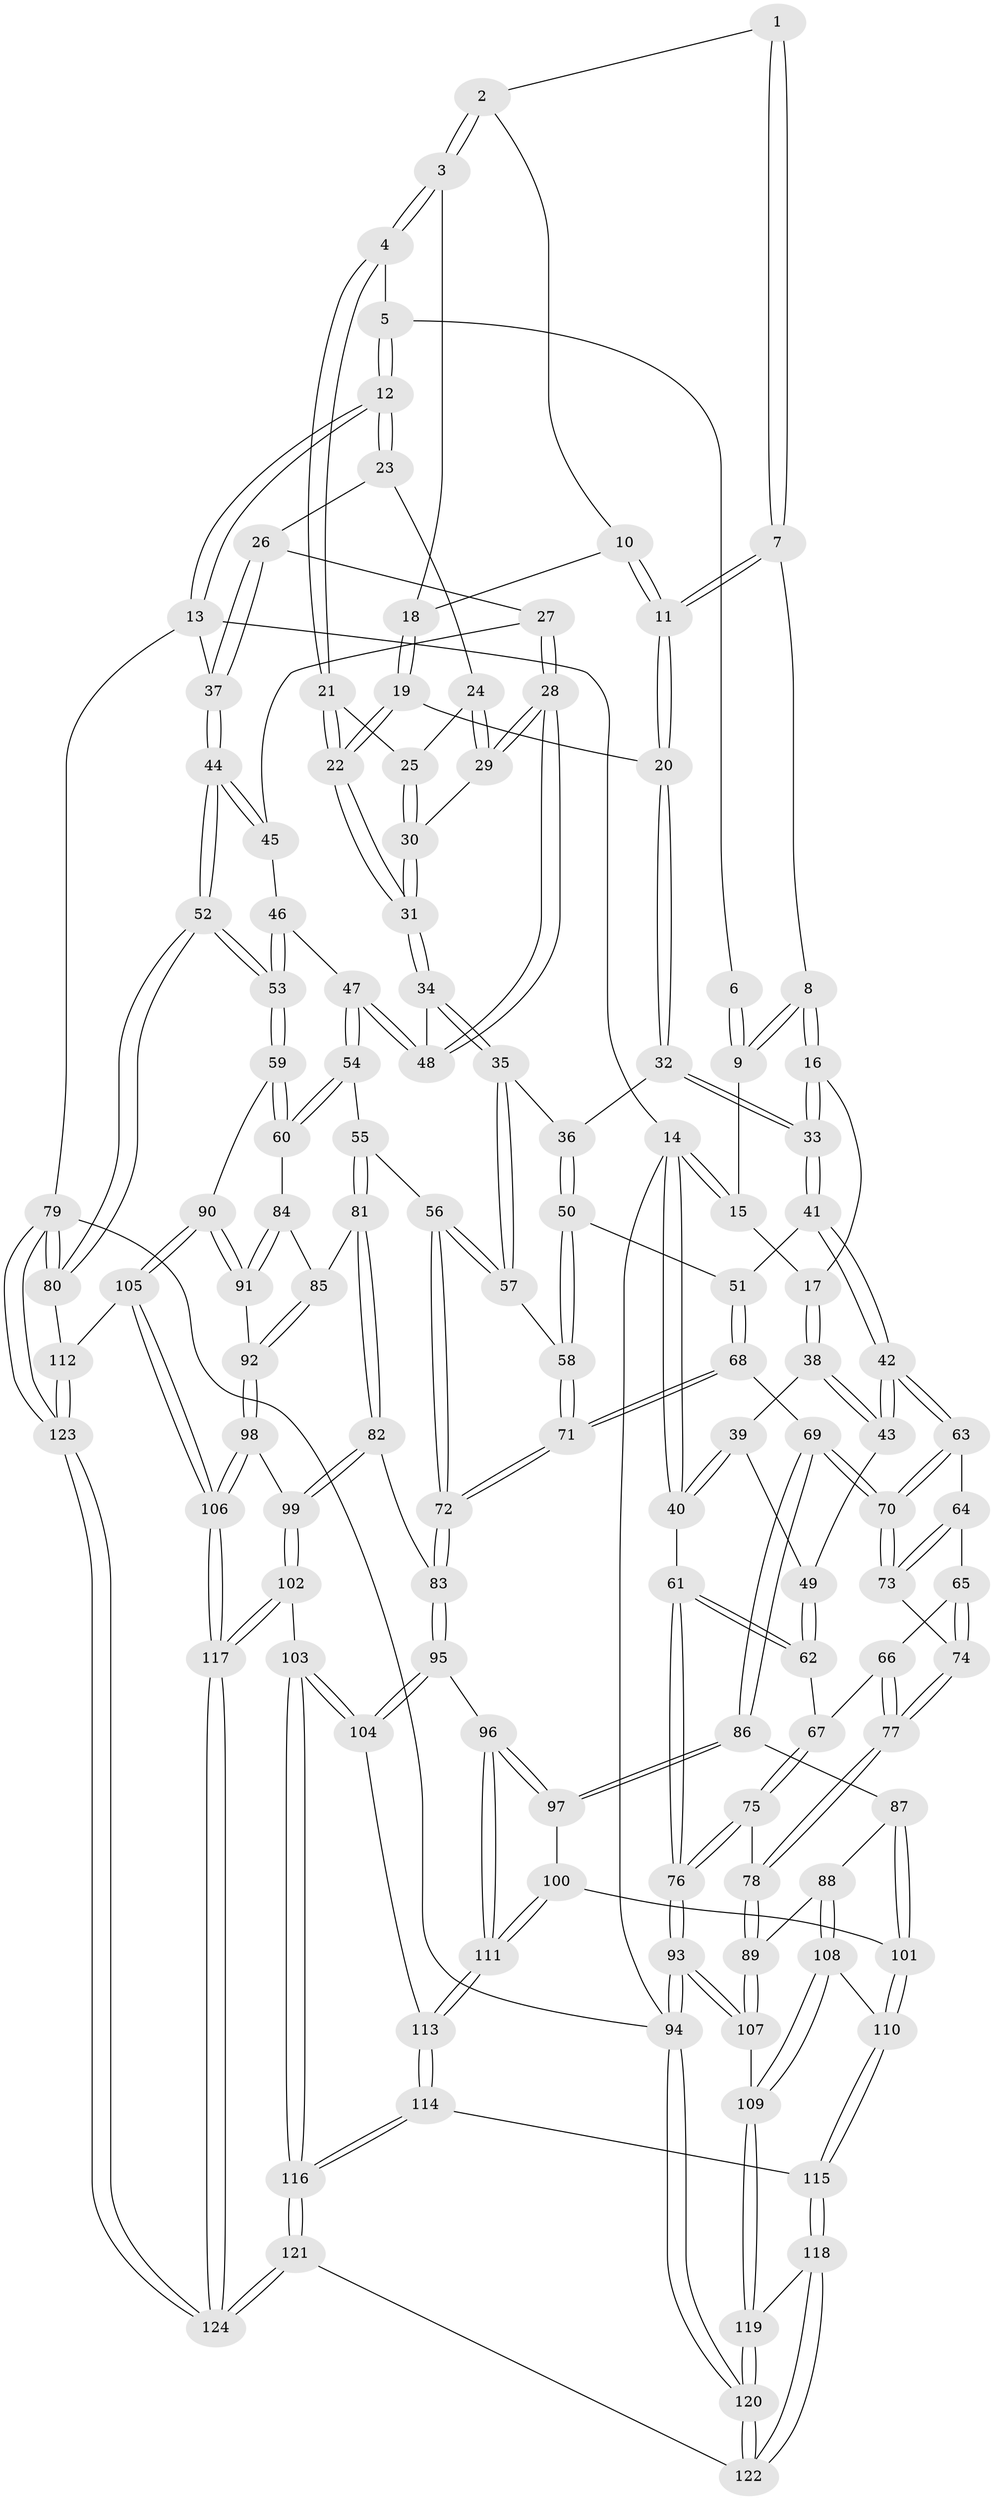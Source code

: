 // Generated by graph-tools (version 1.1) at 2025/51/03/09/25 03:51:01]
// undirected, 124 vertices, 307 edges
graph export_dot {
graph [start="1"]
  node [color=gray90,style=filled];
  1 [pos="+0.5582375049395419+0"];
  2 [pos="+0.6124791914365093+0.029328857474894776"];
  3 [pos="+0.7192222216575668+0.09428975891426089"];
  4 [pos="+0.7263189764373625+0.09581434296107988"];
  5 [pos="+0.9268613146344362+0"];
  6 [pos="+0.5552928643435835+0"];
  7 [pos="+0.47579577839600967+0.13381273233676275"];
  8 [pos="+0.4457699090950116+0.13243022876124338"];
  9 [pos="+0.18523264419756252+0"];
  10 [pos="+0.5671024360344286+0.10625452051638963"];
  11 [pos="+0.4914911415239954+0.14283140153657453"];
  12 [pos="+1+0"];
  13 [pos="+1+0"];
  14 [pos="+0+0"];
  15 [pos="+0.10320118847797217+0"];
  16 [pos="+0.3612119986806444+0.19579687480444244"];
  17 [pos="+0.19977292677239766+0.16727437909252493"];
  18 [pos="+0.6293232710485414+0.1132569911658177"];
  19 [pos="+0.6065754291009096+0.187629484487018"];
  20 [pos="+0.5120913429377447+0.17238796099278322"];
  21 [pos="+0.7334706513140657+0.12171909133709788"];
  22 [pos="+0.658008896473942+0.20937843836991338"];
  23 [pos="+0.8467720655292338+0.16005536066640447"];
  24 [pos="+0.8005257172202801+0.1540515990068529"];
  25 [pos="+0.7564881551724151+0.14075428222298458"];
  26 [pos="+0.8799183129029372+0.22018292872488499"];
  27 [pos="+0.864844893749726+0.266905539696732"];
  28 [pos="+0.8155083132431133+0.298353522543426"];
  29 [pos="+0.8129553050222743+0.2941597266958436"];
  30 [pos="+0.7590873878281081+0.23197786175814952"];
  31 [pos="+0.6608626205859931+0.2951527150953919"];
  32 [pos="+0.529911209352815+0.2968538392603374"];
  33 [pos="+0.38815978781033517+0.3439390980966848"];
  34 [pos="+0.658239212066077+0.30675825438731624"];
  35 [pos="+0.6334951724871096+0.32706296651880135"];
  36 [pos="+0.5545856421892675+0.3139643909321316"];
  37 [pos="+1+0.16256394706439392"];
  38 [pos="+0.19223829912943136+0.18186487730783227"];
  39 [pos="+0.12542690107688848+0.25062506898143816"];
  40 [pos="+0+0.10551662371389148"];
  41 [pos="+0.37476661480018536+0.3698944046410868"];
  42 [pos="+0.3377886922167126+0.3925712703923527"];
  43 [pos="+0.294354629746501+0.356461942159119"];
  44 [pos="+1+0.3896540252351274"];
  45 [pos="+0.8999900333553179+0.2891803353975925"];
  46 [pos="+0.8884118139349281+0.3768855995419315"];
  47 [pos="+0.798521474283389+0.346017152639678"];
  48 [pos="+0.7967363230642306+0.340799391573831"];
  49 [pos="+0.11256878467092556+0.3364557929766831"];
  50 [pos="+0.5161314312410563+0.43148060234428653"];
  51 [pos="+0.45222622649993405+0.4265502708643715"];
  52 [pos="+1+0.5077453246446809"];
  53 [pos="+1+0.5195280593781857"];
  54 [pos="+0.7721463987955591+0.46555686437634236"];
  55 [pos="+0.7717073475447124+0.4656378233330315"];
  56 [pos="+0.6533387826093154+0.4267782300317329"];
  57 [pos="+0.6449454107792164+0.4120453263966089"];
  58 [pos="+0.529440098170986+0.44613911632466147"];
  59 [pos="+1+0.5268508515477605"];
  60 [pos="+0.8248261324730295+0.5024196896884592"];
  61 [pos="+0+0.39397218430875824"];
  62 [pos="+0.10255478904505076+0.3616473471213376"];
  63 [pos="+0.33608852009041923+0.39583714655010227"];
  64 [pos="+0.32434203803790157+0.40399803273007595"];
  65 [pos="+0.25546043137336816+0.43668394797347587"];
  66 [pos="+0.23291746149097733+0.4442679638689748"];
  67 [pos="+0.12014334257494941+0.40727837822000895"];
  68 [pos="+0.4521119948153525+0.56952184818784"];
  69 [pos="+0.4064828036188895+0.579930297266806"];
  70 [pos="+0.38983535390119095+0.5638044646625602"];
  71 [pos="+0.5529579168555504+0.5812016179002172"];
  72 [pos="+0.58443537847974+0.5997254732195265"];
  73 [pos="+0.2876144645859049+0.5514961504296478"];
  74 [pos="+0.28528150731310414+0.5520978155284988"];
  75 [pos="+0.08302967552163715+0.5436463402031634"];
  76 [pos="+0+0.5820507031590838"];
  77 [pos="+0.20815845189694807+0.5870871647194514"];
  78 [pos="+0.1777980782777245+0.6234305852321607"];
  79 [pos="+1+1"];
  80 [pos="+1+0.8381271841449384"];
  81 [pos="+0.6604039810004013+0.5960853813262191"];
  82 [pos="+0.6174390735580847+0.6161194242373593"];
  83 [pos="+0.5900588473421335+0.6071522736879965"];
  84 [pos="+0.7928247214700878+0.5844574888759831"];
  85 [pos="+0.7576666599708729+0.6019782195656285"];
  86 [pos="+0.38142485618271643+0.6371823468700915"];
  87 [pos="+0.2648899778662972+0.6591776412550262"];
  88 [pos="+0.20928558730460828+0.6585117958275892"];
  89 [pos="+0.17946368244008784+0.6315395431572294"];
  90 [pos="+0.9590829184984985+0.6511475515306702"];
  91 [pos="+0.8386082655530722+0.6499143729759029"];
  92 [pos="+0.7808897041468618+0.6900387296005459"];
  93 [pos="+0+0.8043534956628672"];
  94 [pos="+0+1"];
  95 [pos="+0.510331228083866+0.7416677379897885"];
  96 [pos="+0.46408691539905067+0.7351964305008165"];
  97 [pos="+0.3987672780570872+0.7013794753322422"];
  98 [pos="+0.7284532299782412+0.7660514585397038"];
  99 [pos="+0.724489850940295+0.765939223705196"];
  100 [pos="+0.36053582806928924+0.744497986593391"];
  101 [pos="+0.35025287293131235+0.7506661483290492"];
  102 [pos="+0.6201547236768682+0.8671579297013533"];
  103 [pos="+0.5688457165707876+0.8733040119638704"];
  104 [pos="+0.5185632129068101+0.7651032195448845"];
  105 [pos="+0.8697960595875288+0.8394864734011073"];
  106 [pos="+0.8685944975544305+0.839960693376728"];
  107 [pos="+0.015654900673570164+0.7898576406251567"];
  108 [pos="+0.2382035413471103+0.7706331025998476"];
  109 [pos="+0.1192896117867071+0.8484487023872053"];
  110 [pos="+0.29428267515472717+0.8100948417641431"];
  111 [pos="+0.4114852607371802+0.8063195973964378"];
  112 [pos="+0.9076432755928359+0.8511729708265653"];
  113 [pos="+0.4086534422709386+0.8329286737362266"];
  114 [pos="+0.39467544741769295+0.8815218923347443"];
  115 [pos="+0.29973093350005+0.8269530840471274"];
  116 [pos="+0.4640701139540008+0.9803352820580865"];
  117 [pos="+0.7919532445759159+1"];
  118 [pos="+0.24493567178643616+0.9102784059613923"];
  119 [pos="+0.14906604917335137+0.9065584265384858"];
  120 [pos="+0+1"];
  121 [pos="+0.41287403992819666+1"];
  122 [pos="+0.4023628138992047+1"];
  123 [pos="+1+1"];
  124 [pos="+0.8124930434281342+1"];
  1 -- 2;
  1 -- 7;
  1 -- 7;
  2 -- 3;
  2 -- 3;
  2 -- 10;
  3 -- 4;
  3 -- 4;
  3 -- 18;
  4 -- 5;
  4 -- 21;
  4 -- 21;
  5 -- 6;
  5 -- 12;
  5 -- 12;
  6 -- 9;
  6 -- 9;
  7 -- 8;
  7 -- 11;
  7 -- 11;
  8 -- 9;
  8 -- 9;
  8 -- 16;
  8 -- 16;
  9 -- 15;
  10 -- 11;
  10 -- 11;
  10 -- 18;
  11 -- 20;
  11 -- 20;
  12 -- 13;
  12 -- 13;
  12 -- 23;
  12 -- 23;
  13 -- 14;
  13 -- 37;
  13 -- 79;
  14 -- 15;
  14 -- 15;
  14 -- 40;
  14 -- 40;
  14 -- 94;
  15 -- 17;
  16 -- 17;
  16 -- 33;
  16 -- 33;
  17 -- 38;
  17 -- 38;
  18 -- 19;
  18 -- 19;
  19 -- 20;
  19 -- 22;
  19 -- 22;
  20 -- 32;
  20 -- 32;
  21 -- 22;
  21 -- 22;
  21 -- 25;
  22 -- 31;
  22 -- 31;
  23 -- 24;
  23 -- 26;
  24 -- 25;
  24 -- 29;
  24 -- 29;
  25 -- 30;
  25 -- 30;
  26 -- 27;
  26 -- 37;
  26 -- 37;
  27 -- 28;
  27 -- 28;
  27 -- 45;
  28 -- 29;
  28 -- 29;
  28 -- 48;
  28 -- 48;
  29 -- 30;
  30 -- 31;
  30 -- 31;
  31 -- 34;
  31 -- 34;
  32 -- 33;
  32 -- 33;
  32 -- 36;
  33 -- 41;
  33 -- 41;
  34 -- 35;
  34 -- 35;
  34 -- 48;
  35 -- 36;
  35 -- 57;
  35 -- 57;
  36 -- 50;
  36 -- 50;
  37 -- 44;
  37 -- 44;
  38 -- 39;
  38 -- 43;
  38 -- 43;
  39 -- 40;
  39 -- 40;
  39 -- 49;
  40 -- 61;
  41 -- 42;
  41 -- 42;
  41 -- 51;
  42 -- 43;
  42 -- 43;
  42 -- 63;
  42 -- 63;
  43 -- 49;
  44 -- 45;
  44 -- 45;
  44 -- 52;
  44 -- 52;
  45 -- 46;
  46 -- 47;
  46 -- 53;
  46 -- 53;
  47 -- 48;
  47 -- 48;
  47 -- 54;
  47 -- 54;
  49 -- 62;
  49 -- 62;
  50 -- 51;
  50 -- 58;
  50 -- 58;
  51 -- 68;
  51 -- 68;
  52 -- 53;
  52 -- 53;
  52 -- 80;
  52 -- 80;
  53 -- 59;
  53 -- 59;
  54 -- 55;
  54 -- 60;
  54 -- 60;
  55 -- 56;
  55 -- 81;
  55 -- 81;
  56 -- 57;
  56 -- 57;
  56 -- 72;
  56 -- 72;
  57 -- 58;
  58 -- 71;
  58 -- 71;
  59 -- 60;
  59 -- 60;
  59 -- 90;
  60 -- 84;
  61 -- 62;
  61 -- 62;
  61 -- 76;
  61 -- 76;
  62 -- 67;
  63 -- 64;
  63 -- 70;
  63 -- 70;
  64 -- 65;
  64 -- 73;
  64 -- 73;
  65 -- 66;
  65 -- 74;
  65 -- 74;
  66 -- 67;
  66 -- 77;
  66 -- 77;
  67 -- 75;
  67 -- 75;
  68 -- 69;
  68 -- 71;
  68 -- 71;
  69 -- 70;
  69 -- 70;
  69 -- 86;
  69 -- 86;
  70 -- 73;
  70 -- 73;
  71 -- 72;
  71 -- 72;
  72 -- 83;
  72 -- 83;
  73 -- 74;
  74 -- 77;
  74 -- 77;
  75 -- 76;
  75 -- 76;
  75 -- 78;
  76 -- 93;
  76 -- 93;
  77 -- 78;
  77 -- 78;
  78 -- 89;
  78 -- 89;
  79 -- 80;
  79 -- 80;
  79 -- 123;
  79 -- 123;
  79 -- 94;
  80 -- 112;
  81 -- 82;
  81 -- 82;
  81 -- 85;
  82 -- 83;
  82 -- 99;
  82 -- 99;
  83 -- 95;
  83 -- 95;
  84 -- 85;
  84 -- 91;
  84 -- 91;
  85 -- 92;
  85 -- 92;
  86 -- 87;
  86 -- 97;
  86 -- 97;
  87 -- 88;
  87 -- 101;
  87 -- 101;
  88 -- 89;
  88 -- 108;
  88 -- 108;
  89 -- 107;
  89 -- 107;
  90 -- 91;
  90 -- 91;
  90 -- 105;
  90 -- 105;
  91 -- 92;
  92 -- 98;
  92 -- 98;
  93 -- 94;
  93 -- 94;
  93 -- 107;
  93 -- 107;
  94 -- 120;
  94 -- 120;
  95 -- 96;
  95 -- 104;
  95 -- 104;
  96 -- 97;
  96 -- 97;
  96 -- 111;
  96 -- 111;
  97 -- 100;
  98 -- 99;
  98 -- 106;
  98 -- 106;
  99 -- 102;
  99 -- 102;
  100 -- 101;
  100 -- 111;
  100 -- 111;
  101 -- 110;
  101 -- 110;
  102 -- 103;
  102 -- 117;
  102 -- 117;
  103 -- 104;
  103 -- 104;
  103 -- 116;
  103 -- 116;
  104 -- 113;
  105 -- 106;
  105 -- 106;
  105 -- 112;
  106 -- 117;
  106 -- 117;
  107 -- 109;
  108 -- 109;
  108 -- 109;
  108 -- 110;
  109 -- 119;
  109 -- 119;
  110 -- 115;
  110 -- 115;
  111 -- 113;
  111 -- 113;
  112 -- 123;
  112 -- 123;
  113 -- 114;
  113 -- 114;
  114 -- 115;
  114 -- 116;
  114 -- 116;
  115 -- 118;
  115 -- 118;
  116 -- 121;
  116 -- 121;
  117 -- 124;
  117 -- 124;
  118 -- 119;
  118 -- 122;
  118 -- 122;
  119 -- 120;
  119 -- 120;
  120 -- 122;
  120 -- 122;
  121 -- 122;
  121 -- 124;
  121 -- 124;
  123 -- 124;
  123 -- 124;
}
